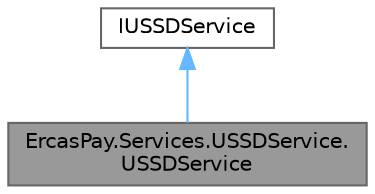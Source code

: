 digraph "ErcasPay.Services.USSDService.USSDService"
{
 // LATEX_PDF_SIZE
  bgcolor="transparent";
  edge [fontname=Helvetica,fontsize=10,labelfontname=Helvetica,labelfontsize=10];
  node [fontname=Helvetica,fontsize=10,shape=box,height=0.2,width=0.4];
  Node1 [id="Node000001",label="ErcasPay.Services.USSDService.\lUSSDService",height=0.2,width=0.4,color="gray40", fillcolor="grey60", style="filled", fontcolor="black",tooltip="Service for USSD payments."];
  Node2 -> Node1 [id="edge1_Node000001_Node000002",dir="back",color="steelblue1",style="solid",tooltip=" "];
  Node2 [id="Node000002",label="IUSSDService",height=0.2,width=0.4,color="gray40", fillcolor="white", style="filled",URL="$interfaceErcasPay_1_1Services_1_1USSDService_1_1IUSSDService.html",tooltip="Service interface for USSD payments."];
}
